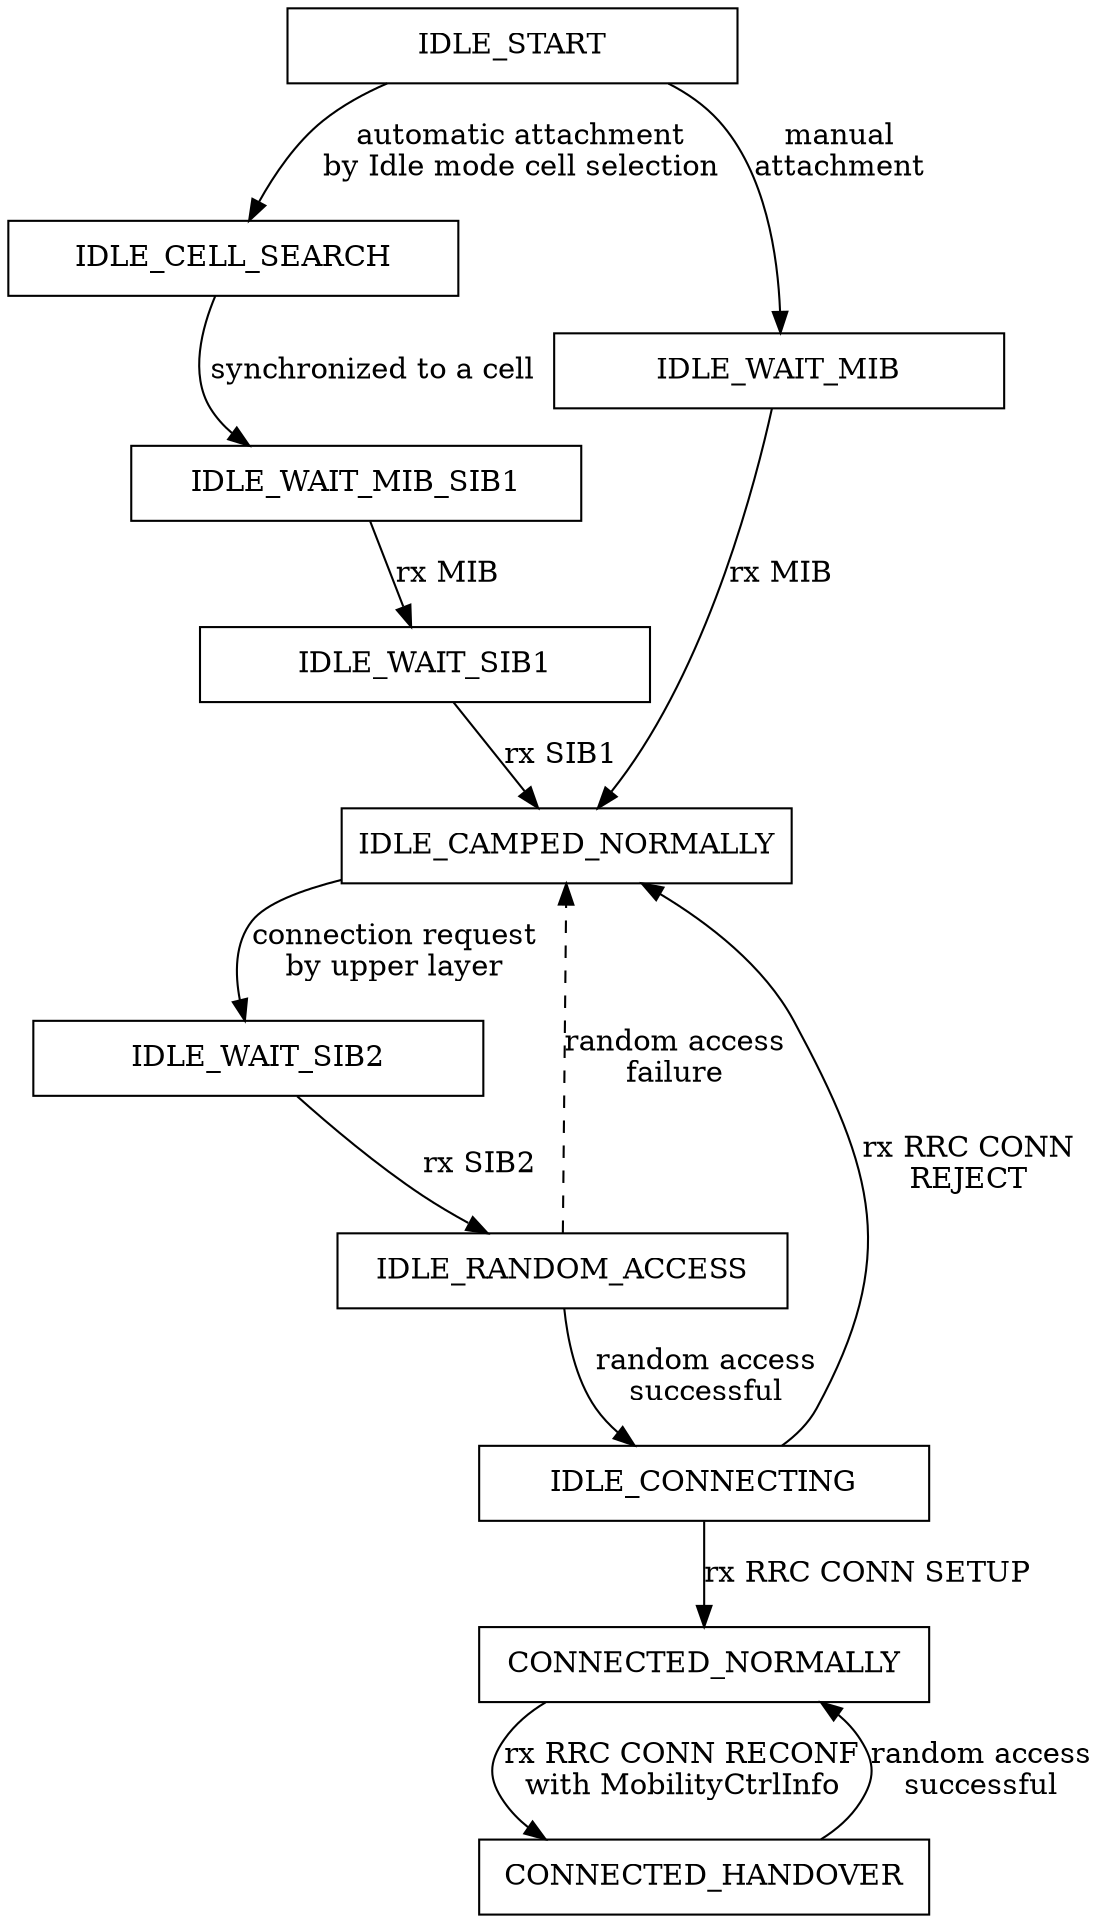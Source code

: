 digraph LteRrcStates {


IDLE_START [shape="box",width=3]
IDLE_CELL_SEARCH [shape="box",width=3]
IDLE_WAIT_MIB_SIB1 [shape="box",width=3]
IDLE_WAIT_MIB [shape="box",width=3]
IDLE_WAIT_SIB1 [shape="box",width=3]
IDLE_CAMPED_NORMALLY [shape="box",width=3]
IDLE_WAIT_SIB2 [shape="box",width=3]
IDLE_RANDOM_ACCESS [shape="box",width=3]
IDLE_CONNECTING [shape="box",width=3]
CONNECTED_NORMALLY [shape="box",width=3]
CONNECTED_HANDOVER [shape="box",width=3]


IDLE_START -> IDLE_WAIT_MIB [label="manual\nattachment"]
IDLE_START -> IDLE_CELL_SEARCH [label="automatic attachment\nby Idle mode cell selection"]
IDLE_CELL_SEARCH -> IDLE_WAIT_MIB_SIB1 [label="synchronized to a cell"]
IDLE_WAIT_MIB_SIB1 -> IDLE_WAIT_SIB1 [label="rx MIB"]
IDLE_WAIT_MIB -> IDLE_CAMPED_NORMALLY [label="rx MIB"]
IDLE_WAIT_SIB1 -> IDLE_CAMPED_NORMALLY [label="rx SIB1"]
IDLE_CAMPED_NORMALLY -> IDLE_WAIT_SIB2 [label="connection request\nby upper layer"]
IDLE_WAIT_SIB2 -> IDLE_RANDOM_ACCESS [label="rx SIB2"]
IDLE_RANDOM_ACCESS -> IDLE_CONNECTING [label="random access\nsuccessful"]
IDLE_RANDOM_ACCESS -> IDLE_CAMPED_NORMALLY [label="random access\nfailure",
  style=dashed] // dashed because this has not been implemented yet
IDLE_CONNECTING -> CONNECTED_NORMALLY [label="rx RRC CONN SETUP"]
IDLE_CONNECTING -> IDLE_CAMPED_NORMALLY [label="rx RRC CONN\nREJECT"]
CONNECTED_NORMALLY -> CONNECTED_HANDOVER [label="rx RRC CONN RECONF\nwith MobilityCtrlInfo"]
CONNECTED_HANDOVER -> CONNECTED_NORMALLY [label="random access\nsuccessful"]

}
